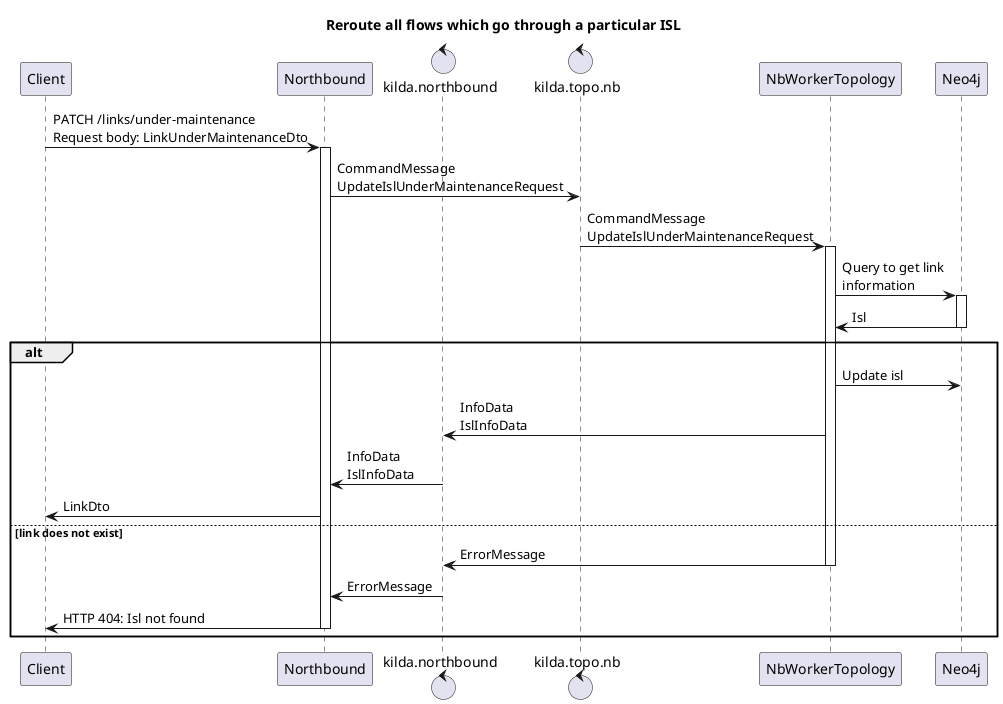 @startuml
title Reroute all flows which go through a particular ISL

participant Client

participant Northbound

control kilda.northbound
control kilda.topo.nb

participant NbWorkerTopology

participant Neo4j

Client -> Northbound : PATCH /links/under-maintenance\nRequest body: LinkUnderMaintenanceDto

activate Northbound
Northbound -> kilda.topo.nb : CommandMessage\nUpdateIslUnderMaintenanceRequest
kilda.topo.nb -> NbWorkerTopology : CommandMessage\nUpdateIslUnderMaintenanceRequest
activate NbWorkerTopology

NbWorkerTopology -> Neo4j : Query to get link\ninformation
activate Neo4j
Neo4j -> NbWorkerTopology : Isl
deactivate Neo4j

alt

NbWorkerTopology -> Neo4j : Update isl
NbWorkerTopology -> kilda.northbound : InfoData\nIslInfoData
kilda.northbound -> Northbound : InfoData\nIslInfoData
Northbound -> Client : LinkDto

else link does not exist

NbWorkerTopology -> kilda.northbound : ErrorMessage
deactivate NbWorkerTopology
kilda.northbound -> Northbound : ErrorMessage
Northbound -> Client : HTTP 404: Isl not found
deactivate Northbound
end

@enduml